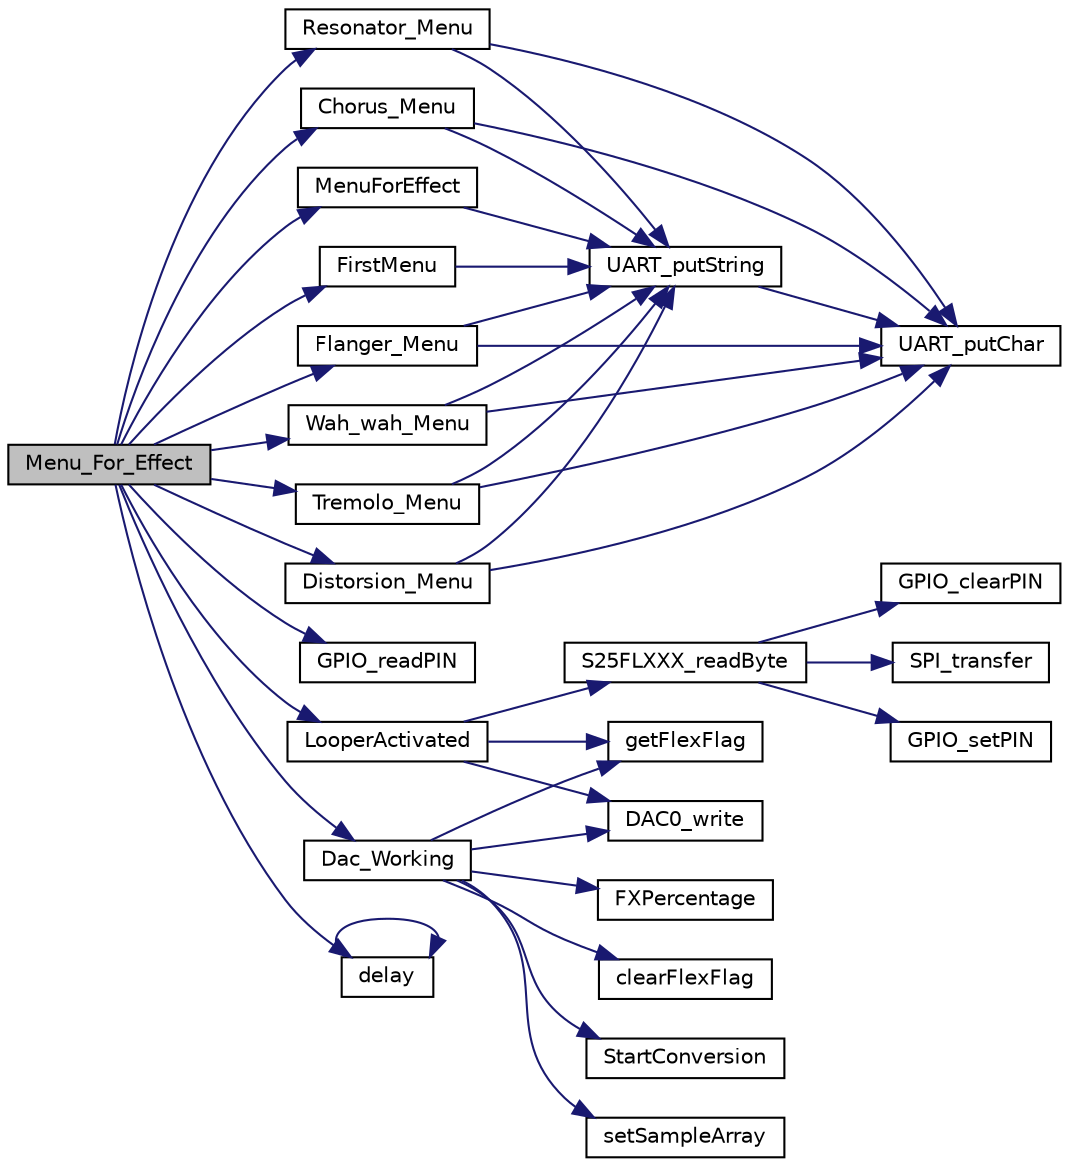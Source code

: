 digraph "Menu_For_Effect"
{
  edge [fontname="Helvetica",fontsize="10",labelfontname="Helvetica",labelfontsize="10"];
  node [fontname="Helvetica",fontsize="10",shape=record];
  rankdir="LR";
  Node15 [label="Menu_For_Effect",height=0.2,width=0.4,color="black", fillcolor="grey75", style="filled", fontcolor="black"];
  Node15 -> Node16 [color="midnightblue",fontsize="10",style="solid",fontname="Helvetica"];
  Node16 [label="MenuForEffect",height=0.2,width=0.4,color="black", fillcolor="white", style="filled",URL="$_write_console_8c.html#a4d496609354ccc4a945ed6cf41ed3ba7",tooltip="This function Prints the Menu for the Looper. "];
  Node16 -> Node17 [color="midnightblue",fontsize="10",style="solid",fontname="Helvetica"];
  Node17 [label="UART_putString",height=0.2,width=0.4,color="black", fillcolor="white", style="filled",URL="$_u_a_r_t_8c.html#af95ee594ce5f1619abbe4f2393b1903e",tooltip="It sends a string character through the serial port. "];
  Node17 -> Node18 [color="midnightblue",fontsize="10",style="solid",fontname="Helvetica"];
  Node18 [label="UART_putChar",height=0.2,width=0.4,color="black", fillcolor="white", style="filled",URL="$_u_a_r_t_8c.html#ae69fe2846b6410c22876356a9b3f0083",tooltip="It sends one character through the serial port. This function should include the next sentence: while..."];
  Node15 -> Node19 [color="midnightblue",fontsize="10",style="solid",fontname="Helvetica"];
  Node19 [label="GPIO_readPIN",height=0.2,width=0.4,color="black", fillcolor="white", style="filled",URL="$_g_p_i_o_8c.html#a8728d9577b431bb9b7978e57626028dd",tooltip="This function reads a specific GPIO pin. "];
  Node15 -> Node20 [color="midnightblue",fontsize="10",style="solid",fontname="Helvetica"];
  Node20 [label="LooperActivated",height=0.2,width=0.4,color="black", fillcolor="white", style="filled",URL="$_function_rotate_8c.html#a320c424fed00118ff52b314e3f65fe7c",tooltip="This Function Generate a Looper in the A0 pin. "];
  Node20 -> Node21 [color="midnightblue",fontsize="10",style="solid",fontname="Helvetica"];
  Node21 [label="getFlexFlag",height=0.2,width=0.4,color="black", fillcolor="white", style="filled",URL="$_flex_timer_8c.html#abfa7f9344108e422b6324bf6318a455e",tooltip="This function give you the Value of the FlexFlag to see if is Activated or Disactivated. "];
  Node20 -> Node22 [color="midnightblue",fontsize="10",style="solid",fontname="Helvetica"];
  Node22 [label="S25FLXXX_readByte",height=0.2,width=0.4,color="black", fillcolor="white", style="filled",URL="$_s25_f_l_x_x_x_8c.html#ac858e592d6d22c4345a58f6fbb088093"];
  Node22 -> Node23 [color="midnightblue",fontsize="10",style="solid",fontname="Helvetica"];
  Node23 [label="GPIO_clearPIN",height=0.2,width=0.4,color="black", fillcolor="white", style="filled",URL="$_g_p_i_o_8c.html#a8e0195242968e9d04da390a9f40e88a3",tooltip="This clear an specific pin in a GPIO port. "];
  Node22 -> Node24 [color="midnightblue",fontsize="10",style="solid",fontname="Helvetica"];
  Node24 [label="SPI_transfer",height=0.2,width=0.4,color="black", fillcolor="white", style="filled",URL="$_s_p_i_8c.html#a5ad13ecfeda35016f18d06d2af95de60"];
  Node22 -> Node25 [color="midnightblue",fontsize="10",style="solid",fontname="Helvetica"];
  Node25 [label="GPIO_setPIN",height=0.2,width=0.4,color="black", fillcolor="white", style="filled",URL="$_g_p_i_o_8c.html#acb526ef87a32ac98905b39a88c04a928",tooltip="This set an specific pin in a GPIO port. "];
  Node20 -> Node26 [color="midnightblue",fontsize="10",style="solid",fontname="Helvetica"];
  Node26 [label="DAC0_write",height=0.2,width=0.4,color="black", fillcolor="white", style="filled",URL="$_d_a_c_8c.html#ae004e614b39c9c9953b32f2875822519"];
  Node15 -> Node27 [color="midnightblue",fontsize="10",style="solid",fontname="Helvetica"];
  Node27 [label="delay",height=0.2,width=0.4,color="black", fillcolor="white", style="filled",URL="$_global_functions_8c.html#aa7fa622ced5687f8351d589e9402b251"];
  Node27 -> Node27 [color="midnightblue",fontsize="10",style="solid",fontname="Helvetica"];
  Node15 -> Node28 [color="midnightblue",fontsize="10",style="solid",fontname="Helvetica"];
  Node28 [label="Resonator_Menu",height=0.2,width=0.4,color="black", fillcolor="white", style="filled",URL="$_write_console_8c.html#ac3dda975b4cac7f2a10699bd7ed538f5",tooltip="This function Prints the menu for memory erase. "];
  Node28 -> Node17 [color="midnightblue",fontsize="10",style="solid",fontname="Helvetica"];
  Node28 -> Node18 [color="midnightblue",fontsize="10",style="solid",fontname="Helvetica"];
  Node15 -> Node29 [color="midnightblue",fontsize="10",style="solid",fontname="Helvetica"];
  Node29 [label="Dac_Working",height=0.2,width=0.4,color="black", fillcolor="white", style="filled",URL="$_function_rotate_8c.html#a5c154dc0edba3b1ca0243fc08ad1acf0",tooltip="This Function pass a value from the DAC to ADC and implement an effect. "];
  Node29 -> Node21 [color="midnightblue",fontsize="10",style="solid",fontname="Helvetica"];
  Node29 -> Node30 [color="midnightblue",fontsize="10",style="solid",fontname="Helvetica"];
  Node30 [label="StartConversion",height=0.2,width=0.4,color="black", fillcolor="white", style="filled",URL="$_a_d_c_driver_8c.html#a51c3fc86aac41048469e3ded188c8430",tooltip="This function reads the ADC and returns the average value of n samples determined on the ADC Configur..."];
  Node29 -> Node31 [color="midnightblue",fontsize="10",style="solid",fontname="Helvetica"];
  Node31 [label="setSampleArray",height=0.2,width=0.4,color="black", fillcolor="white", style="filled",URL="$_sound_f_x_8c.html#a464ee3601dde0004a0b02a5788eacd09",tooltip="It set the input sample and saves it in the circular buffer and it also refreshes the indexes involve..."];
  Node29 -> Node32 [color="midnightblue",fontsize="10",style="solid",fontname="Helvetica"];
  Node32 [label="FXPercentage",height=0.2,width=0.4,color="black", fillcolor="white", style="filled",URL="$_sound_f_x_8c.html#ab6fe20a65cc75c07bd97e1914b411ebc",tooltip="It selects the effect to be applied to the sample and it also modifies the parameters of the effect l..."];
  Node29 -> Node26 [color="midnightblue",fontsize="10",style="solid",fontname="Helvetica"];
  Node29 -> Node33 [color="midnightblue",fontsize="10",style="solid",fontname="Helvetica"];
  Node33 [label="clearFlexFlag",height=0.2,width=0.4,color="black", fillcolor="white", style="filled",URL="$_flex_timer_8c.html#afee146cf44f0b517d5c1d99b1093b84d",tooltip="This function clears the flag to take temperature value. "];
  Node15 -> Node34 [color="midnightblue",fontsize="10",style="solid",fontname="Helvetica"];
  Node34 [label="Chorus_Menu",height=0.2,width=0.4,color="black", fillcolor="white", style="filled",URL="$_write_console_8c.html#a5fb41e3565649b848937da4a5ce8300d",tooltip="This function Prints in Tera Term The Menu of the proyect. "];
  Node34 -> Node17 [color="midnightblue",fontsize="10",style="solid",fontname="Helvetica"];
  Node34 -> Node18 [color="midnightblue",fontsize="10",style="solid",fontname="Helvetica"];
  Node15 -> Node35 [color="midnightblue",fontsize="10",style="solid",fontname="Helvetica"];
  Node35 [label="Flanger_Menu",height=0.2,width=0.4,color="black", fillcolor="white", style="filled",URL="$_write_console_8c.html#acf1a90d3ec36e8c7f2cc8d2c8125ddf9",tooltip="This function Prints in Tera Term The Menu of the proyect. "];
  Node35 -> Node17 [color="midnightblue",fontsize="10",style="solid",fontname="Helvetica"];
  Node35 -> Node18 [color="midnightblue",fontsize="10",style="solid",fontname="Helvetica"];
  Node15 -> Node36 [color="midnightblue",fontsize="10",style="solid",fontname="Helvetica"];
  Node36 [label="Wah_wah_Menu",height=0.2,width=0.4,color="black", fillcolor="white", style="filled",URL="$_write_console_8c.html#ac9773d6ed240ff3e099021e0eb97eac8",tooltip="This function Prints in Tera Term The Menu of the proyect. "];
  Node36 -> Node17 [color="midnightblue",fontsize="10",style="solid",fontname="Helvetica"];
  Node36 -> Node18 [color="midnightblue",fontsize="10",style="solid",fontname="Helvetica"];
  Node15 -> Node37 [color="midnightblue",fontsize="10",style="solid",fontname="Helvetica"];
  Node37 [label="Tremolo_Menu",height=0.2,width=0.4,color="black", fillcolor="white", style="filled",URL="$_write_console_8c.html#acd32ade966e68129414ff30da355d548",tooltip="This function Prints in Tera Term The Menu of the proyect. "];
  Node37 -> Node17 [color="midnightblue",fontsize="10",style="solid",fontname="Helvetica"];
  Node37 -> Node18 [color="midnightblue",fontsize="10",style="solid",fontname="Helvetica"];
  Node15 -> Node38 [color="midnightblue",fontsize="10",style="solid",fontname="Helvetica"];
  Node38 [label="Distorsion_Menu",height=0.2,width=0.4,color="black", fillcolor="white", style="filled",URL="$_write_console_8c.html#a08d83217162a3c04efe63c5a969a64c6",tooltip="This function Prints The menu for distortion. "];
  Node38 -> Node17 [color="midnightblue",fontsize="10",style="solid",fontname="Helvetica"];
  Node38 -> Node18 [color="midnightblue",fontsize="10",style="solid",fontname="Helvetica"];
  Node15 -> Node39 [color="midnightblue",fontsize="10",style="solid",fontname="Helvetica"];
  Node39 [label="FirstMenu",height=0.2,width=0.4,color="black", fillcolor="white", style="filled",URL="$_write_console_8c.html#ad38dc59a6f7a64288fb468dde2f10178",tooltip="This function Prints in Tera Term The Menu of the proyect. "];
  Node39 -> Node17 [color="midnightblue",fontsize="10",style="solid",fontname="Helvetica"];
}
